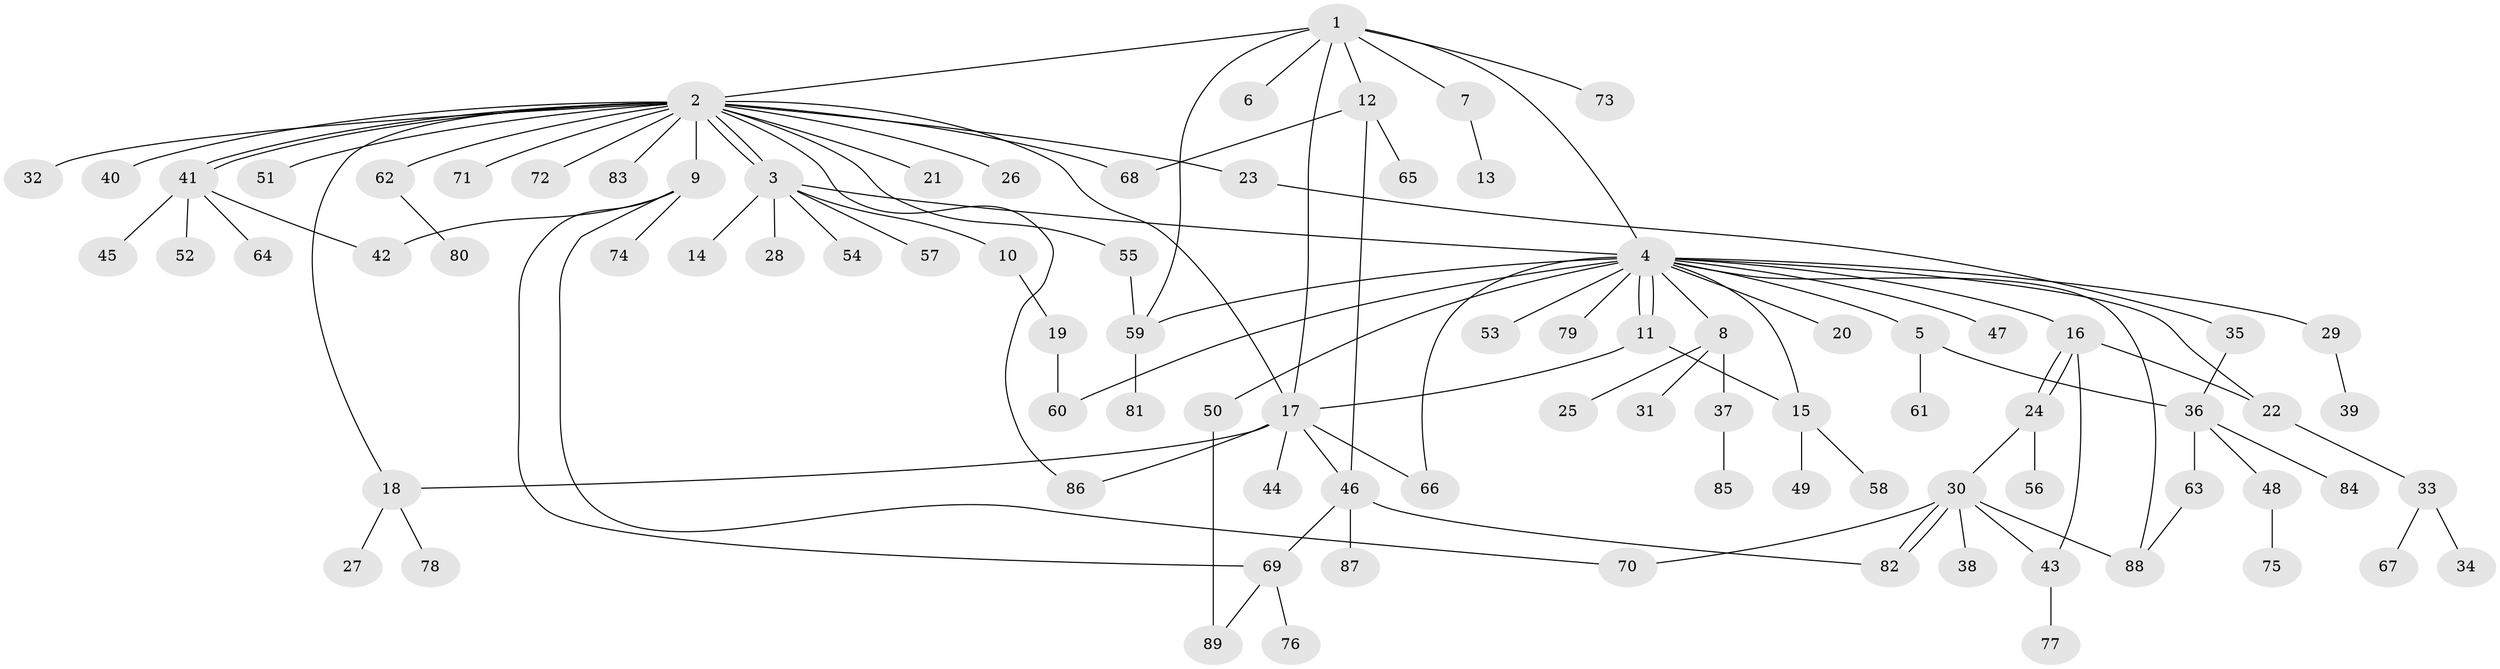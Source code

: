 // coarse degree distribution, {7: 0.037037037037037035, 18: 0.018518518518518517, 15: 0.018518518518518517, 2: 0.2037037037037037, 1: 0.4444444444444444, 3: 0.16666666666666666, 4: 0.07407407407407407, 5: 0.037037037037037035}
// Generated by graph-tools (version 1.1) at 2025/50/03/04/25 22:50:13]
// undirected, 89 vertices, 115 edges
graph export_dot {
  node [color=gray90,style=filled];
  1;
  2;
  3;
  4;
  5;
  6;
  7;
  8;
  9;
  10;
  11;
  12;
  13;
  14;
  15;
  16;
  17;
  18;
  19;
  20;
  21;
  22;
  23;
  24;
  25;
  26;
  27;
  28;
  29;
  30;
  31;
  32;
  33;
  34;
  35;
  36;
  37;
  38;
  39;
  40;
  41;
  42;
  43;
  44;
  45;
  46;
  47;
  48;
  49;
  50;
  51;
  52;
  53;
  54;
  55;
  56;
  57;
  58;
  59;
  60;
  61;
  62;
  63;
  64;
  65;
  66;
  67;
  68;
  69;
  70;
  71;
  72;
  73;
  74;
  75;
  76;
  77;
  78;
  79;
  80;
  81;
  82;
  83;
  84;
  85;
  86;
  87;
  88;
  89;
  1 -- 2;
  1 -- 4;
  1 -- 6;
  1 -- 7;
  1 -- 12;
  1 -- 17;
  1 -- 59;
  1 -- 73;
  2 -- 3;
  2 -- 3;
  2 -- 9;
  2 -- 17;
  2 -- 18;
  2 -- 21;
  2 -- 23;
  2 -- 26;
  2 -- 32;
  2 -- 40;
  2 -- 41;
  2 -- 41;
  2 -- 51;
  2 -- 55;
  2 -- 62;
  2 -- 68;
  2 -- 71;
  2 -- 72;
  2 -- 83;
  2 -- 86;
  3 -- 4;
  3 -- 10;
  3 -- 14;
  3 -- 28;
  3 -- 54;
  3 -- 57;
  4 -- 5;
  4 -- 8;
  4 -- 11;
  4 -- 11;
  4 -- 15;
  4 -- 16;
  4 -- 20;
  4 -- 22;
  4 -- 29;
  4 -- 47;
  4 -- 50;
  4 -- 53;
  4 -- 59;
  4 -- 60;
  4 -- 66;
  4 -- 79;
  4 -- 88;
  5 -- 36;
  5 -- 61;
  7 -- 13;
  8 -- 25;
  8 -- 31;
  8 -- 37;
  9 -- 42;
  9 -- 69;
  9 -- 70;
  9 -- 74;
  10 -- 19;
  11 -- 15;
  11 -- 17;
  12 -- 46;
  12 -- 65;
  12 -- 68;
  15 -- 49;
  15 -- 58;
  16 -- 22;
  16 -- 24;
  16 -- 24;
  16 -- 43;
  17 -- 18;
  17 -- 44;
  17 -- 46;
  17 -- 66;
  17 -- 86;
  18 -- 27;
  18 -- 78;
  19 -- 60;
  22 -- 33;
  23 -- 35;
  24 -- 30;
  24 -- 56;
  29 -- 39;
  30 -- 38;
  30 -- 43;
  30 -- 70;
  30 -- 82;
  30 -- 82;
  30 -- 88;
  33 -- 34;
  33 -- 67;
  35 -- 36;
  36 -- 48;
  36 -- 63;
  36 -- 84;
  37 -- 85;
  41 -- 42;
  41 -- 45;
  41 -- 52;
  41 -- 64;
  43 -- 77;
  46 -- 69;
  46 -- 82;
  46 -- 87;
  48 -- 75;
  50 -- 89;
  55 -- 59;
  59 -- 81;
  62 -- 80;
  63 -- 88;
  69 -- 76;
  69 -- 89;
}
